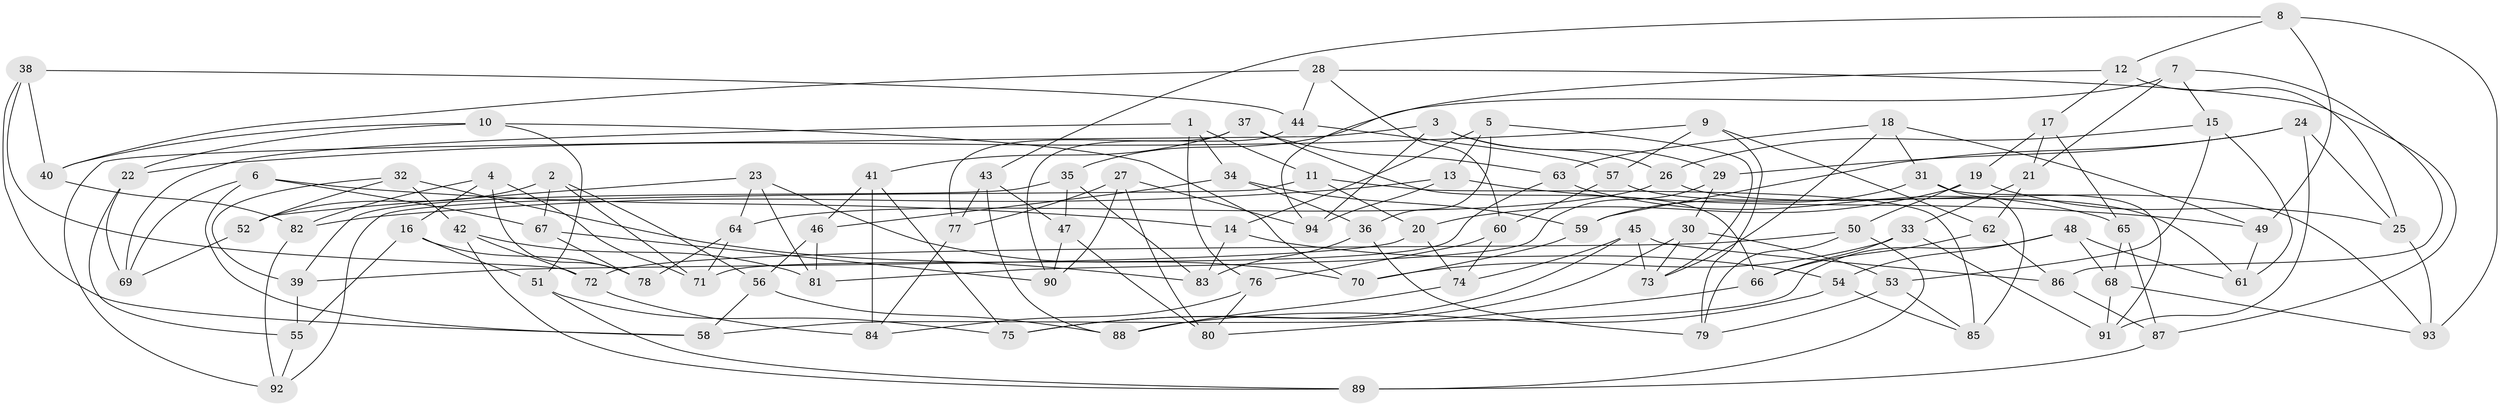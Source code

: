 // coarse degree distribution, {4: 0.2631578947368421, 9: 0.10526315789473684, 10: 0.13157894736842105, 7: 0.07894736842105263, 11: 0.05263157894736842, 3: 0.2631578947368421, 6: 0.05263157894736842, 8: 0.02631578947368421, 5: 0.02631578947368421}
// Generated by graph-tools (version 1.1) at 2025/54/03/04/25 22:54:05]
// undirected, 94 vertices, 188 edges
graph export_dot {
  node [color=gray90,style=filled];
  1;
  2;
  3;
  4;
  5;
  6;
  7;
  8;
  9;
  10;
  11;
  12;
  13;
  14;
  15;
  16;
  17;
  18;
  19;
  20;
  21;
  22;
  23;
  24;
  25;
  26;
  27;
  28;
  29;
  30;
  31;
  32;
  33;
  34;
  35;
  36;
  37;
  38;
  39;
  40;
  41;
  42;
  43;
  44;
  45;
  46;
  47;
  48;
  49;
  50;
  51;
  52;
  53;
  54;
  55;
  56;
  57;
  58;
  59;
  60;
  61;
  62;
  63;
  64;
  65;
  66;
  67;
  68;
  69;
  70;
  71;
  72;
  73;
  74;
  75;
  76;
  77;
  78;
  79;
  80;
  81;
  82;
  83;
  84;
  85;
  86;
  87;
  88;
  89;
  90;
  91;
  92;
  93;
  94;
  1 -- 34;
  1 -- 11;
  1 -- 69;
  1 -- 76;
  2 -- 71;
  2 -- 56;
  2 -- 52;
  2 -- 67;
  3 -- 26;
  3 -- 94;
  3 -- 29;
  3 -- 92;
  4 -- 16;
  4 -- 71;
  4 -- 82;
  4 -- 78;
  5 -- 14;
  5 -- 13;
  5 -- 36;
  5 -- 73;
  6 -- 67;
  6 -- 14;
  6 -- 69;
  6 -- 58;
  7 -- 86;
  7 -- 15;
  7 -- 35;
  7 -- 21;
  8 -- 43;
  8 -- 93;
  8 -- 12;
  8 -- 49;
  9 -- 62;
  9 -- 57;
  9 -- 22;
  9 -- 79;
  10 -- 70;
  10 -- 40;
  10 -- 51;
  10 -- 22;
  11 -- 92;
  11 -- 85;
  11 -- 20;
  12 -- 94;
  12 -- 17;
  12 -- 25;
  13 -- 94;
  13 -- 82;
  13 -- 49;
  14 -- 54;
  14 -- 83;
  15 -- 53;
  15 -- 26;
  15 -- 61;
  16 -- 55;
  16 -- 51;
  16 -- 78;
  17 -- 21;
  17 -- 19;
  17 -- 65;
  18 -- 63;
  18 -- 49;
  18 -- 31;
  18 -- 73;
  19 -- 50;
  19 -- 25;
  19 -- 20;
  20 -- 39;
  20 -- 74;
  21 -- 33;
  21 -- 62;
  22 -- 69;
  22 -- 55;
  23 -- 52;
  23 -- 64;
  23 -- 70;
  23 -- 81;
  24 -- 25;
  24 -- 29;
  24 -- 91;
  24 -- 59;
  25 -- 93;
  26 -- 93;
  26 -- 64;
  27 -- 90;
  27 -- 77;
  27 -- 94;
  27 -- 80;
  28 -- 60;
  28 -- 40;
  28 -- 44;
  28 -- 87;
  29 -- 30;
  29 -- 81;
  30 -- 53;
  30 -- 73;
  30 -- 75;
  31 -- 91;
  31 -- 85;
  31 -- 59;
  32 -- 39;
  32 -- 42;
  32 -- 52;
  32 -- 83;
  33 -- 66;
  33 -- 91;
  33 -- 70;
  34 -- 36;
  34 -- 59;
  34 -- 46;
  35 -- 47;
  35 -- 83;
  35 -- 39;
  36 -- 79;
  36 -- 83;
  37 -- 41;
  37 -- 77;
  37 -- 66;
  37 -- 63;
  38 -- 58;
  38 -- 40;
  38 -- 44;
  38 -- 72;
  39 -- 55;
  40 -- 82;
  41 -- 46;
  41 -- 75;
  41 -- 84;
  42 -- 81;
  42 -- 89;
  42 -- 72;
  43 -- 47;
  43 -- 77;
  43 -- 88;
  44 -- 57;
  44 -- 90;
  45 -- 75;
  45 -- 86;
  45 -- 73;
  45 -- 74;
  46 -- 56;
  46 -- 81;
  47 -- 80;
  47 -- 90;
  48 -- 58;
  48 -- 54;
  48 -- 61;
  48 -- 68;
  49 -- 61;
  50 -- 79;
  50 -- 89;
  50 -- 72;
  51 -- 89;
  51 -- 75;
  52 -- 69;
  53 -- 79;
  53 -- 85;
  54 -- 85;
  54 -- 88;
  55 -- 92;
  56 -- 88;
  56 -- 58;
  57 -- 61;
  57 -- 60;
  59 -- 70;
  60 -- 76;
  60 -- 74;
  62 -- 66;
  62 -- 86;
  63 -- 65;
  63 -- 71;
  64 -- 78;
  64 -- 71;
  65 -- 68;
  65 -- 87;
  66 -- 80;
  67 -- 90;
  67 -- 78;
  68 -- 91;
  68 -- 93;
  72 -- 84;
  74 -- 88;
  76 -- 84;
  76 -- 80;
  77 -- 84;
  82 -- 92;
  86 -- 87;
  87 -- 89;
}
